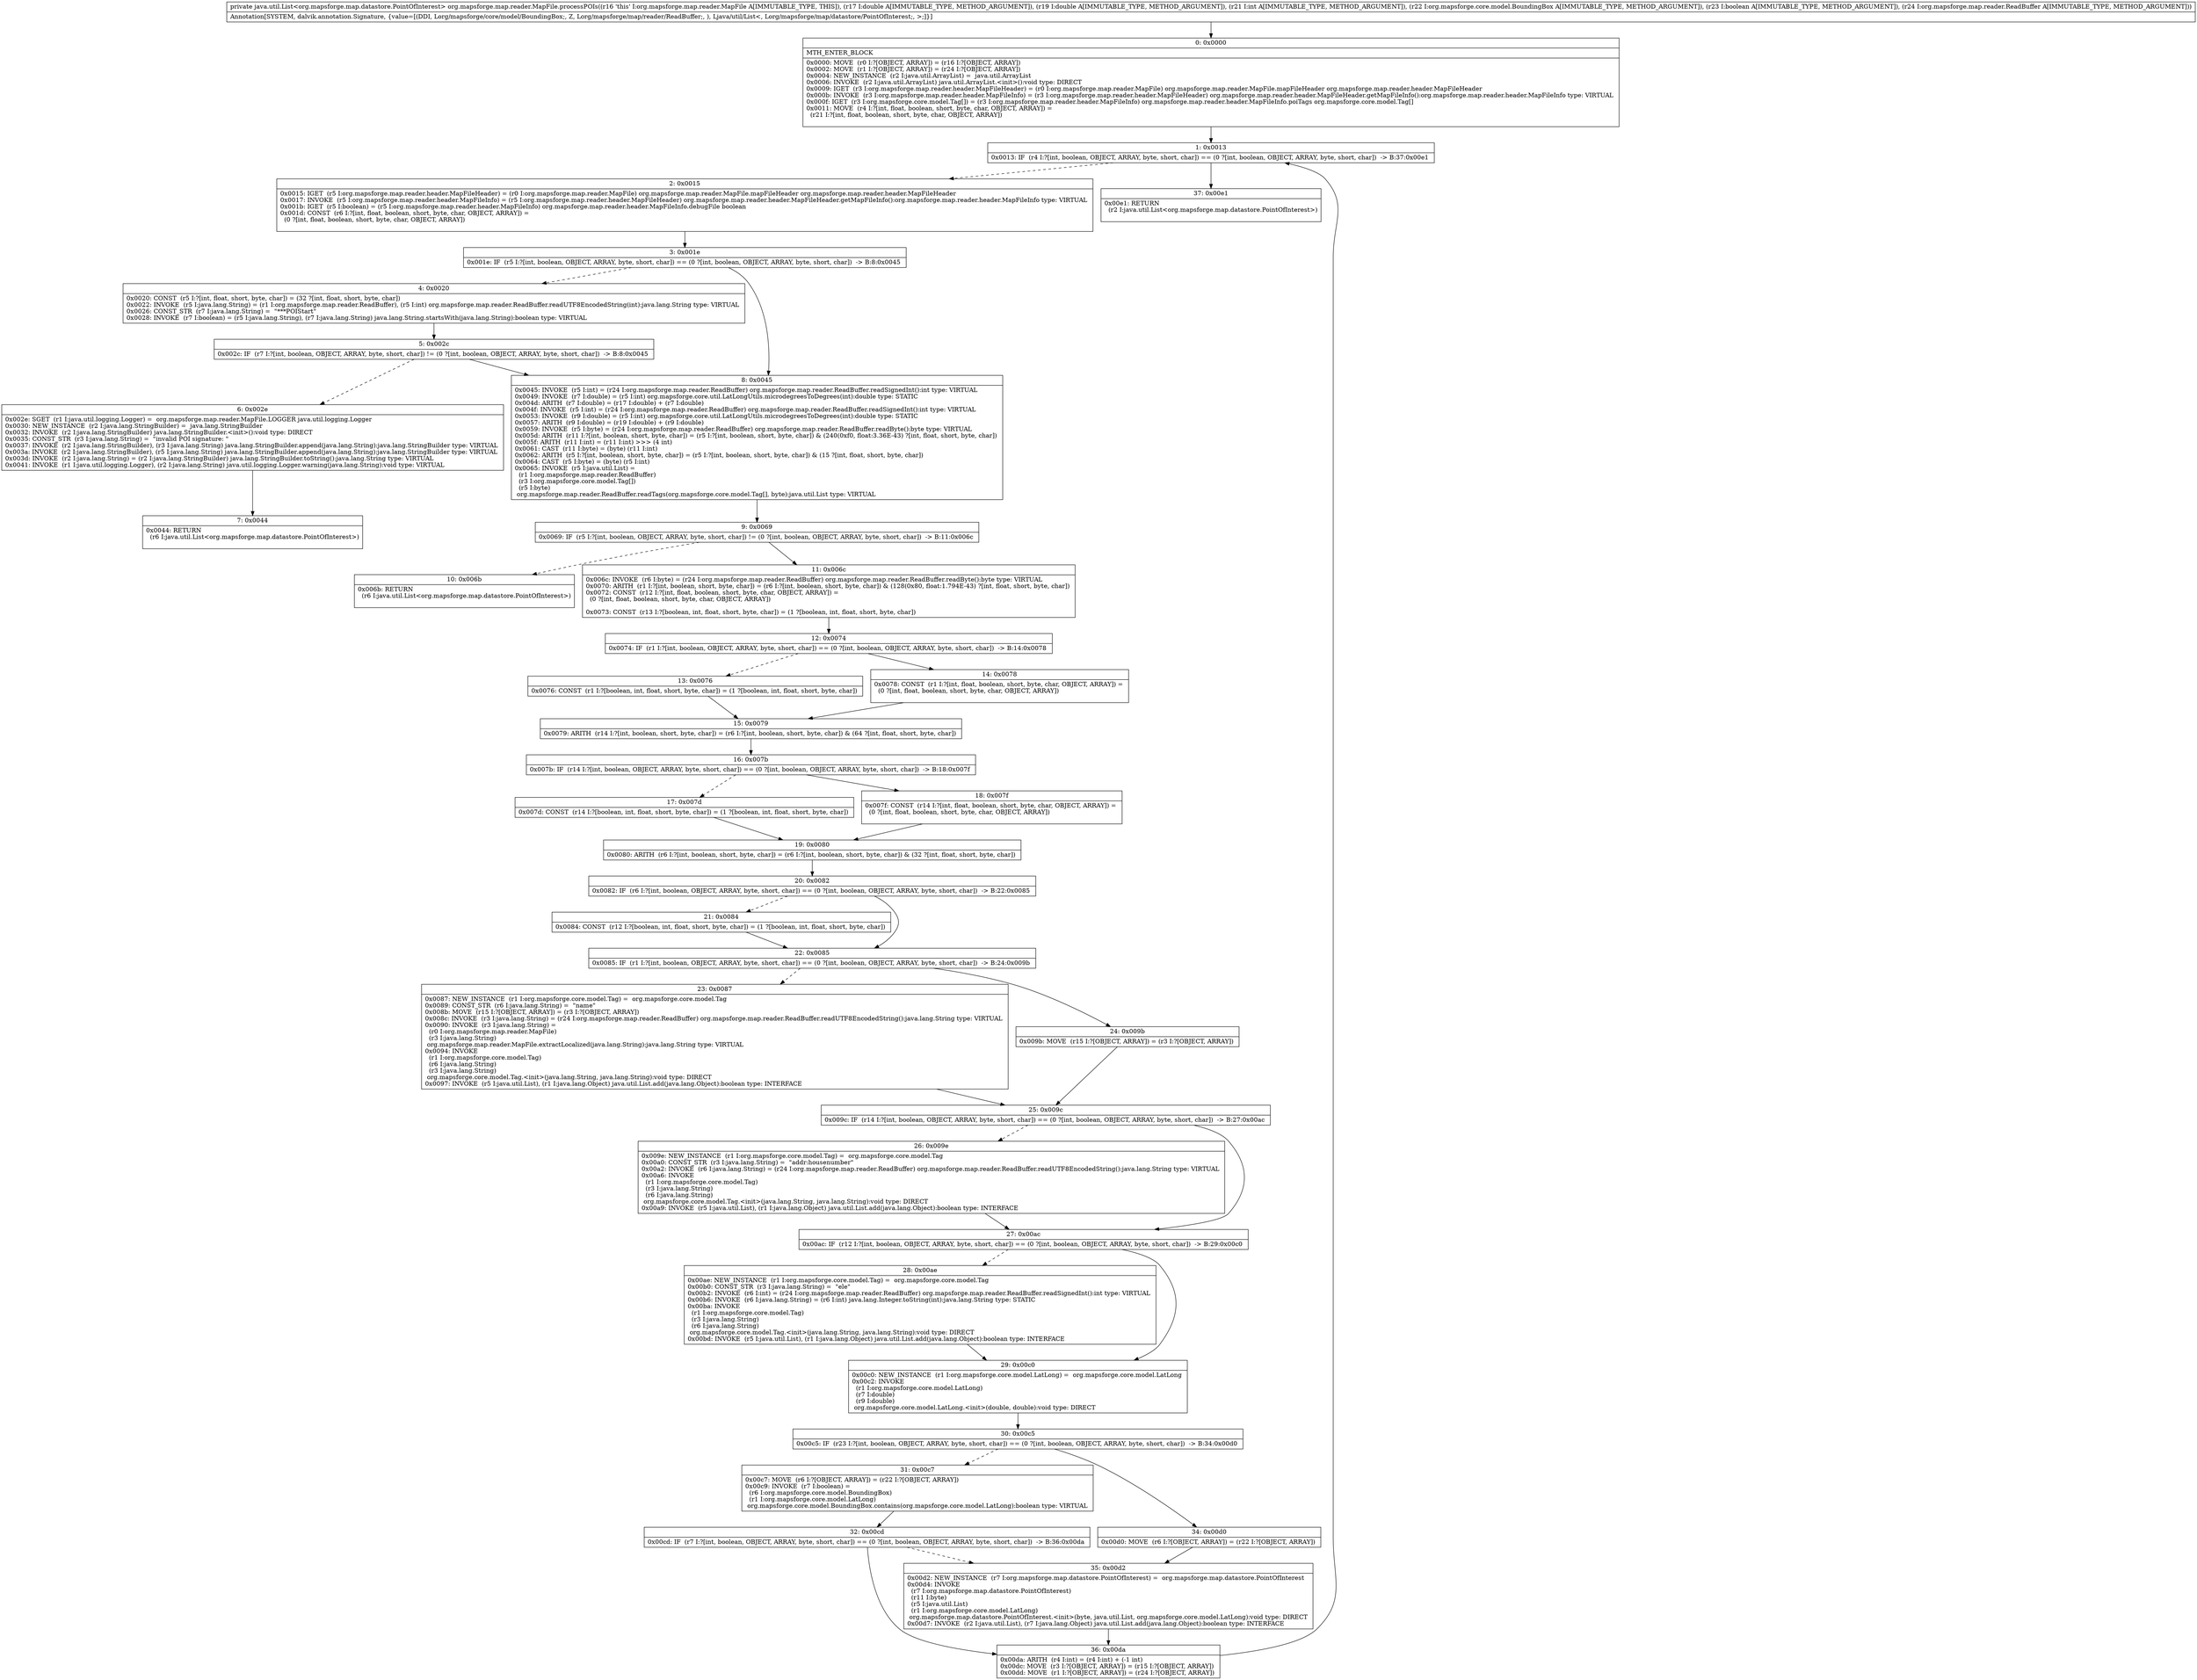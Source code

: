 digraph "CFG fororg.mapsforge.map.reader.MapFile.processPOIs(DDILorg\/mapsforge\/core\/model\/BoundingBox;ZLorg\/mapsforge\/map\/reader\/ReadBuffer;)Ljava\/util\/List;" {
Node_0 [shape=record,label="{0\:\ 0x0000|MTH_ENTER_BLOCK\l|0x0000: MOVE  (r0 I:?[OBJECT, ARRAY]) = (r16 I:?[OBJECT, ARRAY]) \l0x0002: MOVE  (r1 I:?[OBJECT, ARRAY]) = (r24 I:?[OBJECT, ARRAY]) \l0x0004: NEW_INSTANCE  (r2 I:java.util.ArrayList) =  java.util.ArrayList \l0x0006: INVOKE  (r2 I:java.util.ArrayList) java.util.ArrayList.\<init\>():void type: DIRECT \l0x0009: IGET  (r3 I:org.mapsforge.map.reader.header.MapFileHeader) = (r0 I:org.mapsforge.map.reader.MapFile) org.mapsforge.map.reader.MapFile.mapFileHeader org.mapsforge.map.reader.header.MapFileHeader \l0x000b: INVOKE  (r3 I:org.mapsforge.map.reader.header.MapFileInfo) = (r3 I:org.mapsforge.map.reader.header.MapFileHeader) org.mapsforge.map.reader.header.MapFileHeader.getMapFileInfo():org.mapsforge.map.reader.header.MapFileInfo type: VIRTUAL \l0x000f: IGET  (r3 I:org.mapsforge.core.model.Tag[]) = (r3 I:org.mapsforge.map.reader.header.MapFileInfo) org.mapsforge.map.reader.header.MapFileInfo.poiTags org.mapsforge.core.model.Tag[] \l0x0011: MOVE  (r4 I:?[int, float, boolean, short, byte, char, OBJECT, ARRAY]) = \l  (r21 I:?[int, float, boolean, short, byte, char, OBJECT, ARRAY])\l \l}"];
Node_1 [shape=record,label="{1\:\ 0x0013|0x0013: IF  (r4 I:?[int, boolean, OBJECT, ARRAY, byte, short, char]) == (0 ?[int, boolean, OBJECT, ARRAY, byte, short, char])  \-\> B:37:0x00e1 \l}"];
Node_2 [shape=record,label="{2\:\ 0x0015|0x0015: IGET  (r5 I:org.mapsforge.map.reader.header.MapFileHeader) = (r0 I:org.mapsforge.map.reader.MapFile) org.mapsforge.map.reader.MapFile.mapFileHeader org.mapsforge.map.reader.header.MapFileHeader \l0x0017: INVOKE  (r5 I:org.mapsforge.map.reader.header.MapFileInfo) = (r5 I:org.mapsforge.map.reader.header.MapFileHeader) org.mapsforge.map.reader.header.MapFileHeader.getMapFileInfo():org.mapsforge.map.reader.header.MapFileInfo type: VIRTUAL \l0x001b: IGET  (r5 I:boolean) = (r5 I:org.mapsforge.map.reader.header.MapFileInfo) org.mapsforge.map.reader.header.MapFileInfo.debugFile boolean \l0x001d: CONST  (r6 I:?[int, float, boolean, short, byte, char, OBJECT, ARRAY]) = \l  (0 ?[int, float, boolean, short, byte, char, OBJECT, ARRAY])\l \l}"];
Node_3 [shape=record,label="{3\:\ 0x001e|0x001e: IF  (r5 I:?[int, boolean, OBJECT, ARRAY, byte, short, char]) == (0 ?[int, boolean, OBJECT, ARRAY, byte, short, char])  \-\> B:8:0x0045 \l}"];
Node_4 [shape=record,label="{4\:\ 0x0020|0x0020: CONST  (r5 I:?[int, float, short, byte, char]) = (32 ?[int, float, short, byte, char]) \l0x0022: INVOKE  (r5 I:java.lang.String) = (r1 I:org.mapsforge.map.reader.ReadBuffer), (r5 I:int) org.mapsforge.map.reader.ReadBuffer.readUTF8EncodedString(int):java.lang.String type: VIRTUAL \l0x0026: CONST_STR  (r7 I:java.lang.String) =  \"***POIStart\" \l0x0028: INVOKE  (r7 I:boolean) = (r5 I:java.lang.String), (r7 I:java.lang.String) java.lang.String.startsWith(java.lang.String):boolean type: VIRTUAL \l}"];
Node_5 [shape=record,label="{5\:\ 0x002c|0x002c: IF  (r7 I:?[int, boolean, OBJECT, ARRAY, byte, short, char]) != (0 ?[int, boolean, OBJECT, ARRAY, byte, short, char])  \-\> B:8:0x0045 \l}"];
Node_6 [shape=record,label="{6\:\ 0x002e|0x002e: SGET  (r1 I:java.util.logging.Logger) =  org.mapsforge.map.reader.MapFile.LOGGER java.util.logging.Logger \l0x0030: NEW_INSTANCE  (r2 I:java.lang.StringBuilder) =  java.lang.StringBuilder \l0x0032: INVOKE  (r2 I:java.lang.StringBuilder) java.lang.StringBuilder.\<init\>():void type: DIRECT \l0x0035: CONST_STR  (r3 I:java.lang.String) =  \"invalid POI signature: \" \l0x0037: INVOKE  (r2 I:java.lang.StringBuilder), (r3 I:java.lang.String) java.lang.StringBuilder.append(java.lang.String):java.lang.StringBuilder type: VIRTUAL \l0x003a: INVOKE  (r2 I:java.lang.StringBuilder), (r5 I:java.lang.String) java.lang.StringBuilder.append(java.lang.String):java.lang.StringBuilder type: VIRTUAL \l0x003d: INVOKE  (r2 I:java.lang.String) = (r2 I:java.lang.StringBuilder) java.lang.StringBuilder.toString():java.lang.String type: VIRTUAL \l0x0041: INVOKE  (r1 I:java.util.logging.Logger), (r2 I:java.lang.String) java.util.logging.Logger.warning(java.lang.String):void type: VIRTUAL \l}"];
Node_7 [shape=record,label="{7\:\ 0x0044|0x0044: RETURN  \l  (r6 I:java.util.List\<org.mapsforge.map.datastore.PointOfInterest\>)\l \l}"];
Node_8 [shape=record,label="{8\:\ 0x0045|0x0045: INVOKE  (r5 I:int) = (r24 I:org.mapsforge.map.reader.ReadBuffer) org.mapsforge.map.reader.ReadBuffer.readSignedInt():int type: VIRTUAL \l0x0049: INVOKE  (r7 I:double) = (r5 I:int) org.mapsforge.core.util.LatLongUtils.microdegreesToDegrees(int):double type: STATIC \l0x004d: ARITH  (r7 I:double) = (r17 I:double) + (r7 I:double) \l0x004f: INVOKE  (r5 I:int) = (r24 I:org.mapsforge.map.reader.ReadBuffer) org.mapsforge.map.reader.ReadBuffer.readSignedInt():int type: VIRTUAL \l0x0053: INVOKE  (r9 I:double) = (r5 I:int) org.mapsforge.core.util.LatLongUtils.microdegreesToDegrees(int):double type: STATIC \l0x0057: ARITH  (r9 I:double) = (r19 I:double) + (r9 I:double) \l0x0059: INVOKE  (r5 I:byte) = (r24 I:org.mapsforge.map.reader.ReadBuffer) org.mapsforge.map.reader.ReadBuffer.readByte():byte type: VIRTUAL \l0x005d: ARITH  (r11 I:?[int, boolean, short, byte, char]) = (r5 I:?[int, boolean, short, byte, char]) & (240(0xf0, float:3.36E\-43) ?[int, float, short, byte, char]) \l0x005f: ARITH  (r11 I:int) = (r11 I:int) \>\>\> (4 int) \l0x0061: CAST  (r11 I:byte) = (byte) (r11 I:int) \l0x0062: ARITH  (r5 I:?[int, boolean, short, byte, char]) = (r5 I:?[int, boolean, short, byte, char]) & (15 ?[int, float, short, byte, char]) \l0x0064: CAST  (r5 I:byte) = (byte) (r5 I:int) \l0x0065: INVOKE  (r5 I:java.util.List) = \l  (r1 I:org.mapsforge.map.reader.ReadBuffer)\l  (r3 I:org.mapsforge.core.model.Tag[])\l  (r5 I:byte)\l org.mapsforge.map.reader.ReadBuffer.readTags(org.mapsforge.core.model.Tag[], byte):java.util.List type: VIRTUAL \l}"];
Node_9 [shape=record,label="{9\:\ 0x0069|0x0069: IF  (r5 I:?[int, boolean, OBJECT, ARRAY, byte, short, char]) != (0 ?[int, boolean, OBJECT, ARRAY, byte, short, char])  \-\> B:11:0x006c \l}"];
Node_10 [shape=record,label="{10\:\ 0x006b|0x006b: RETURN  \l  (r6 I:java.util.List\<org.mapsforge.map.datastore.PointOfInterest\>)\l \l}"];
Node_11 [shape=record,label="{11\:\ 0x006c|0x006c: INVOKE  (r6 I:byte) = (r24 I:org.mapsforge.map.reader.ReadBuffer) org.mapsforge.map.reader.ReadBuffer.readByte():byte type: VIRTUAL \l0x0070: ARITH  (r1 I:?[int, boolean, short, byte, char]) = (r6 I:?[int, boolean, short, byte, char]) & (128(0x80, float:1.794E\-43) ?[int, float, short, byte, char]) \l0x0072: CONST  (r12 I:?[int, float, boolean, short, byte, char, OBJECT, ARRAY]) = \l  (0 ?[int, float, boolean, short, byte, char, OBJECT, ARRAY])\l \l0x0073: CONST  (r13 I:?[boolean, int, float, short, byte, char]) = (1 ?[boolean, int, float, short, byte, char]) \l}"];
Node_12 [shape=record,label="{12\:\ 0x0074|0x0074: IF  (r1 I:?[int, boolean, OBJECT, ARRAY, byte, short, char]) == (0 ?[int, boolean, OBJECT, ARRAY, byte, short, char])  \-\> B:14:0x0078 \l}"];
Node_13 [shape=record,label="{13\:\ 0x0076|0x0076: CONST  (r1 I:?[boolean, int, float, short, byte, char]) = (1 ?[boolean, int, float, short, byte, char]) \l}"];
Node_14 [shape=record,label="{14\:\ 0x0078|0x0078: CONST  (r1 I:?[int, float, boolean, short, byte, char, OBJECT, ARRAY]) = \l  (0 ?[int, float, boolean, short, byte, char, OBJECT, ARRAY])\l \l}"];
Node_15 [shape=record,label="{15\:\ 0x0079|0x0079: ARITH  (r14 I:?[int, boolean, short, byte, char]) = (r6 I:?[int, boolean, short, byte, char]) & (64 ?[int, float, short, byte, char]) \l}"];
Node_16 [shape=record,label="{16\:\ 0x007b|0x007b: IF  (r14 I:?[int, boolean, OBJECT, ARRAY, byte, short, char]) == (0 ?[int, boolean, OBJECT, ARRAY, byte, short, char])  \-\> B:18:0x007f \l}"];
Node_17 [shape=record,label="{17\:\ 0x007d|0x007d: CONST  (r14 I:?[boolean, int, float, short, byte, char]) = (1 ?[boolean, int, float, short, byte, char]) \l}"];
Node_18 [shape=record,label="{18\:\ 0x007f|0x007f: CONST  (r14 I:?[int, float, boolean, short, byte, char, OBJECT, ARRAY]) = \l  (0 ?[int, float, boolean, short, byte, char, OBJECT, ARRAY])\l \l}"];
Node_19 [shape=record,label="{19\:\ 0x0080|0x0080: ARITH  (r6 I:?[int, boolean, short, byte, char]) = (r6 I:?[int, boolean, short, byte, char]) & (32 ?[int, float, short, byte, char]) \l}"];
Node_20 [shape=record,label="{20\:\ 0x0082|0x0082: IF  (r6 I:?[int, boolean, OBJECT, ARRAY, byte, short, char]) == (0 ?[int, boolean, OBJECT, ARRAY, byte, short, char])  \-\> B:22:0x0085 \l}"];
Node_21 [shape=record,label="{21\:\ 0x0084|0x0084: CONST  (r12 I:?[boolean, int, float, short, byte, char]) = (1 ?[boolean, int, float, short, byte, char]) \l}"];
Node_22 [shape=record,label="{22\:\ 0x0085|0x0085: IF  (r1 I:?[int, boolean, OBJECT, ARRAY, byte, short, char]) == (0 ?[int, boolean, OBJECT, ARRAY, byte, short, char])  \-\> B:24:0x009b \l}"];
Node_23 [shape=record,label="{23\:\ 0x0087|0x0087: NEW_INSTANCE  (r1 I:org.mapsforge.core.model.Tag) =  org.mapsforge.core.model.Tag \l0x0089: CONST_STR  (r6 I:java.lang.String) =  \"name\" \l0x008b: MOVE  (r15 I:?[OBJECT, ARRAY]) = (r3 I:?[OBJECT, ARRAY]) \l0x008c: INVOKE  (r3 I:java.lang.String) = (r24 I:org.mapsforge.map.reader.ReadBuffer) org.mapsforge.map.reader.ReadBuffer.readUTF8EncodedString():java.lang.String type: VIRTUAL \l0x0090: INVOKE  (r3 I:java.lang.String) = \l  (r0 I:org.mapsforge.map.reader.MapFile)\l  (r3 I:java.lang.String)\l org.mapsforge.map.reader.MapFile.extractLocalized(java.lang.String):java.lang.String type: VIRTUAL \l0x0094: INVOKE  \l  (r1 I:org.mapsforge.core.model.Tag)\l  (r6 I:java.lang.String)\l  (r3 I:java.lang.String)\l org.mapsforge.core.model.Tag.\<init\>(java.lang.String, java.lang.String):void type: DIRECT \l0x0097: INVOKE  (r5 I:java.util.List), (r1 I:java.lang.Object) java.util.List.add(java.lang.Object):boolean type: INTERFACE \l}"];
Node_24 [shape=record,label="{24\:\ 0x009b|0x009b: MOVE  (r15 I:?[OBJECT, ARRAY]) = (r3 I:?[OBJECT, ARRAY]) \l}"];
Node_25 [shape=record,label="{25\:\ 0x009c|0x009c: IF  (r14 I:?[int, boolean, OBJECT, ARRAY, byte, short, char]) == (0 ?[int, boolean, OBJECT, ARRAY, byte, short, char])  \-\> B:27:0x00ac \l}"];
Node_26 [shape=record,label="{26\:\ 0x009e|0x009e: NEW_INSTANCE  (r1 I:org.mapsforge.core.model.Tag) =  org.mapsforge.core.model.Tag \l0x00a0: CONST_STR  (r3 I:java.lang.String) =  \"addr:housenumber\" \l0x00a2: INVOKE  (r6 I:java.lang.String) = (r24 I:org.mapsforge.map.reader.ReadBuffer) org.mapsforge.map.reader.ReadBuffer.readUTF8EncodedString():java.lang.String type: VIRTUAL \l0x00a6: INVOKE  \l  (r1 I:org.mapsforge.core.model.Tag)\l  (r3 I:java.lang.String)\l  (r6 I:java.lang.String)\l org.mapsforge.core.model.Tag.\<init\>(java.lang.String, java.lang.String):void type: DIRECT \l0x00a9: INVOKE  (r5 I:java.util.List), (r1 I:java.lang.Object) java.util.List.add(java.lang.Object):boolean type: INTERFACE \l}"];
Node_27 [shape=record,label="{27\:\ 0x00ac|0x00ac: IF  (r12 I:?[int, boolean, OBJECT, ARRAY, byte, short, char]) == (0 ?[int, boolean, OBJECT, ARRAY, byte, short, char])  \-\> B:29:0x00c0 \l}"];
Node_28 [shape=record,label="{28\:\ 0x00ae|0x00ae: NEW_INSTANCE  (r1 I:org.mapsforge.core.model.Tag) =  org.mapsforge.core.model.Tag \l0x00b0: CONST_STR  (r3 I:java.lang.String) =  \"ele\" \l0x00b2: INVOKE  (r6 I:int) = (r24 I:org.mapsforge.map.reader.ReadBuffer) org.mapsforge.map.reader.ReadBuffer.readSignedInt():int type: VIRTUAL \l0x00b6: INVOKE  (r6 I:java.lang.String) = (r6 I:int) java.lang.Integer.toString(int):java.lang.String type: STATIC \l0x00ba: INVOKE  \l  (r1 I:org.mapsforge.core.model.Tag)\l  (r3 I:java.lang.String)\l  (r6 I:java.lang.String)\l org.mapsforge.core.model.Tag.\<init\>(java.lang.String, java.lang.String):void type: DIRECT \l0x00bd: INVOKE  (r5 I:java.util.List), (r1 I:java.lang.Object) java.util.List.add(java.lang.Object):boolean type: INTERFACE \l}"];
Node_29 [shape=record,label="{29\:\ 0x00c0|0x00c0: NEW_INSTANCE  (r1 I:org.mapsforge.core.model.LatLong) =  org.mapsforge.core.model.LatLong \l0x00c2: INVOKE  \l  (r1 I:org.mapsforge.core.model.LatLong)\l  (r7 I:double)\l  (r9 I:double)\l org.mapsforge.core.model.LatLong.\<init\>(double, double):void type: DIRECT \l}"];
Node_30 [shape=record,label="{30\:\ 0x00c5|0x00c5: IF  (r23 I:?[int, boolean, OBJECT, ARRAY, byte, short, char]) == (0 ?[int, boolean, OBJECT, ARRAY, byte, short, char])  \-\> B:34:0x00d0 \l}"];
Node_31 [shape=record,label="{31\:\ 0x00c7|0x00c7: MOVE  (r6 I:?[OBJECT, ARRAY]) = (r22 I:?[OBJECT, ARRAY]) \l0x00c9: INVOKE  (r7 I:boolean) = \l  (r6 I:org.mapsforge.core.model.BoundingBox)\l  (r1 I:org.mapsforge.core.model.LatLong)\l org.mapsforge.core.model.BoundingBox.contains(org.mapsforge.core.model.LatLong):boolean type: VIRTUAL \l}"];
Node_32 [shape=record,label="{32\:\ 0x00cd|0x00cd: IF  (r7 I:?[int, boolean, OBJECT, ARRAY, byte, short, char]) == (0 ?[int, boolean, OBJECT, ARRAY, byte, short, char])  \-\> B:36:0x00da \l}"];
Node_34 [shape=record,label="{34\:\ 0x00d0|0x00d0: MOVE  (r6 I:?[OBJECT, ARRAY]) = (r22 I:?[OBJECT, ARRAY]) \l}"];
Node_35 [shape=record,label="{35\:\ 0x00d2|0x00d2: NEW_INSTANCE  (r7 I:org.mapsforge.map.datastore.PointOfInterest) =  org.mapsforge.map.datastore.PointOfInterest \l0x00d4: INVOKE  \l  (r7 I:org.mapsforge.map.datastore.PointOfInterest)\l  (r11 I:byte)\l  (r5 I:java.util.List)\l  (r1 I:org.mapsforge.core.model.LatLong)\l org.mapsforge.map.datastore.PointOfInterest.\<init\>(byte, java.util.List, org.mapsforge.core.model.LatLong):void type: DIRECT \l0x00d7: INVOKE  (r2 I:java.util.List), (r7 I:java.lang.Object) java.util.List.add(java.lang.Object):boolean type: INTERFACE \l}"];
Node_36 [shape=record,label="{36\:\ 0x00da|0x00da: ARITH  (r4 I:int) = (r4 I:int) + (\-1 int) \l0x00dc: MOVE  (r3 I:?[OBJECT, ARRAY]) = (r15 I:?[OBJECT, ARRAY]) \l0x00dd: MOVE  (r1 I:?[OBJECT, ARRAY]) = (r24 I:?[OBJECT, ARRAY]) \l}"];
Node_37 [shape=record,label="{37\:\ 0x00e1|0x00e1: RETURN  \l  (r2 I:java.util.List\<org.mapsforge.map.datastore.PointOfInterest\>)\l \l}"];
MethodNode[shape=record,label="{private java.util.List\<org.mapsforge.map.datastore.PointOfInterest\> org.mapsforge.map.reader.MapFile.processPOIs((r16 'this' I:org.mapsforge.map.reader.MapFile A[IMMUTABLE_TYPE, THIS]), (r17 I:double A[IMMUTABLE_TYPE, METHOD_ARGUMENT]), (r19 I:double A[IMMUTABLE_TYPE, METHOD_ARGUMENT]), (r21 I:int A[IMMUTABLE_TYPE, METHOD_ARGUMENT]), (r22 I:org.mapsforge.core.model.BoundingBox A[IMMUTABLE_TYPE, METHOD_ARGUMENT]), (r23 I:boolean A[IMMUTABLE_TYPE, METHOD_ARGUMENT]), (r24 I:org.mapsforge.map.reader.ReadBuffer A[IMMUTABLE_TYPE, METHOD_ARGUMENT]))  | Annotation[SYSTEM, dalvik.annotation.Signature, \{value=[(DDI, Lorg\/mapsforge\/core\/model\/BoundingBox;, Z, Lorg\/mapsforge\/map\/reader\/ReadBuffer;, ), Ljava\/util\/List\<, Lorg\/mapsforge\/map\/datastore\/PointOfInterest;, \>;]\}]\l}"];
MethodNode -> Node_0;
Node_0 -> Node_1;
Node_1 -> Node_2[style=dashed];
Node_1 -> Node_37;
Node_2 -> Node_3;
Node_3 -> Node_4[style=dashed];
Node_3 -> Node_8;
Node_4 -> Node_5;
Node_5 -> Node_6[style=dashed];
Node_5 -> Node_8;
Node_6 -> Node_7;
Node_8 -> Node_9;
Node_9 -> Node_10[style=dashed];
Node_9 -> Node_11;
Node_11 -> Node_12;
Node_12 -> Node_13[style=dashed];
Node_12 -> Node_14;
Node_13 -> Node_15;
Node_14 -> Node_15;
Node_15 -> Node_16;
Node_16 -> Node_17[style=dashed];
Node_16 -> Node_18;
Node_17 -> Node_19;
Node_18 -> Node_19;
Node_19 -> Node_20;
Node_20 -> Node_21[style=dashed];
Node_20 -> Node_22;
Node_21 -> Node_22;
Node_22 -> Node_23[style=dashed];
Node_22 -> Node_24;
Node_23 -> Node_25;
Node_24 -> Node_25;
Node_25 -> Node_26[style=dashed];
Node_25 -> Node_27;
Node_26 -> Node_27;
Node_27 -> Node_28[style=dashed];
Node_27 -> Node_29;
Node_28 -> Node_29;
Node_29 -> Node_30;
Node_30 -> Node_31[style=dashed];
Node_30 -> Node_34;
Node_31 -> Node_32;
Node_32 -> Node_36;
Node_32 -> Node_35[style=dashed];
Node_34 -> Node_35;
Node_35 -> Node_36;
Node_36 -> Node_1;
}

